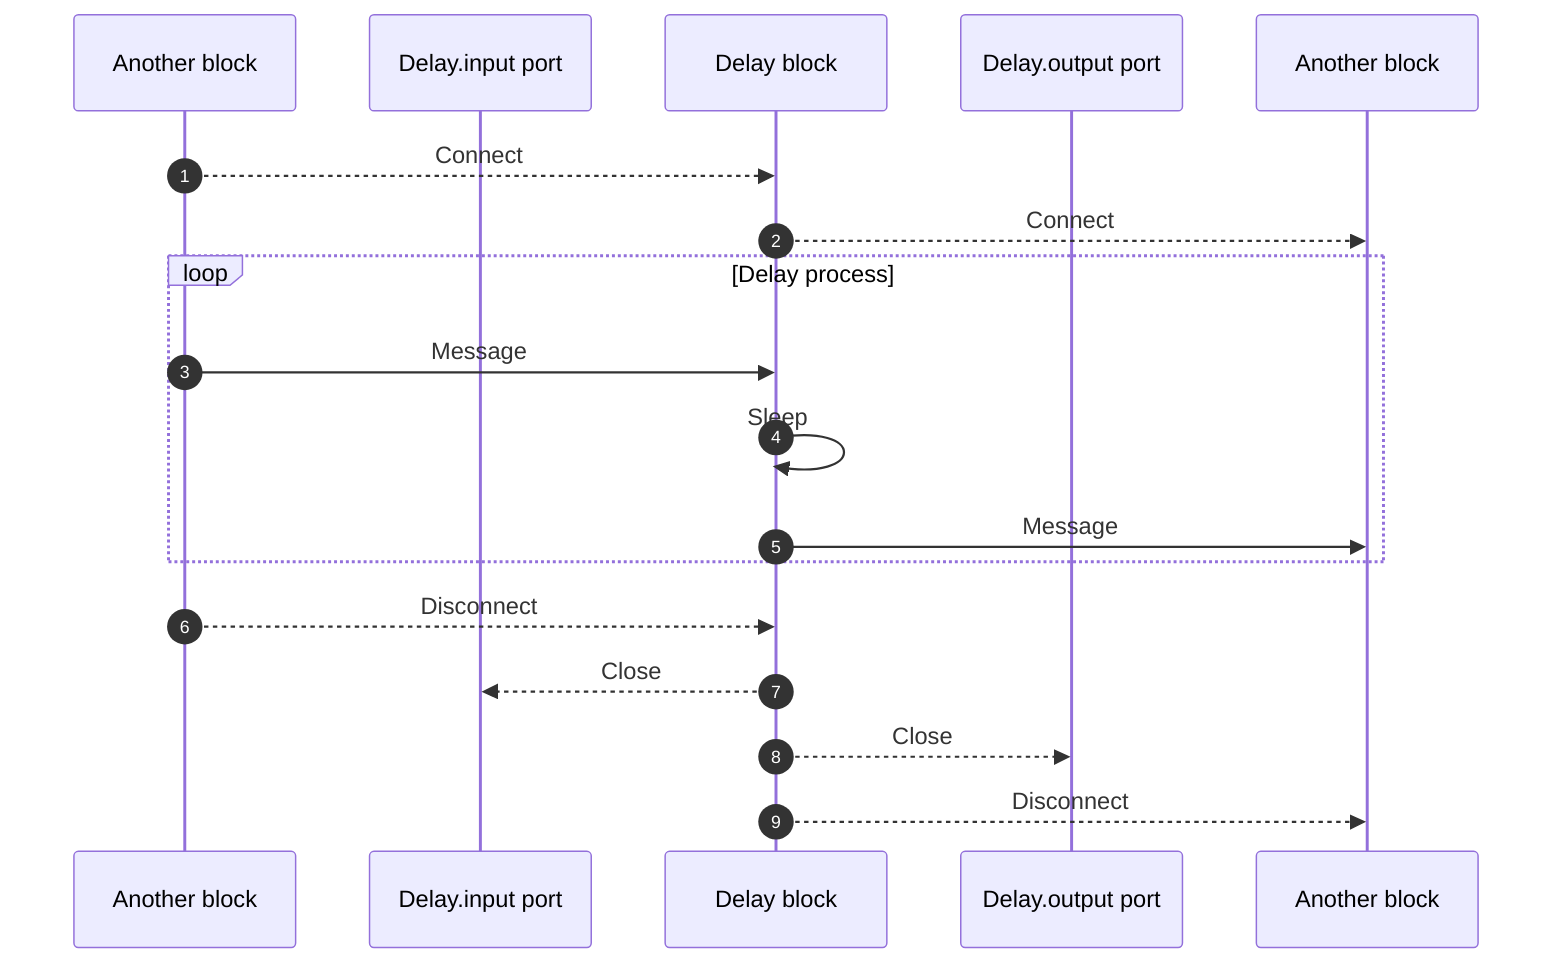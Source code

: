 sequenceDiagram
    autonumber
    participant BlockA as Another block
    participant Delay.input as Delay.input port
    participant Delay as Delay block
    participant Delay.output as Delay.output port
    participant BlockB as Another block

    BlockA-->>Delay: Connect
    Delay-->>BlockB: Connect

    loop Delay process
        BlockA->>Delay: Message
        Delay->>Delay: Sleep
        Delay->>BlockB: Message
    end

    BlockA-->>Delay: Disconnect
    Delay-->>Delay.input: Close
    Delay-->>Delay.output: Close
    Delay-->>BlockB: Disconnect